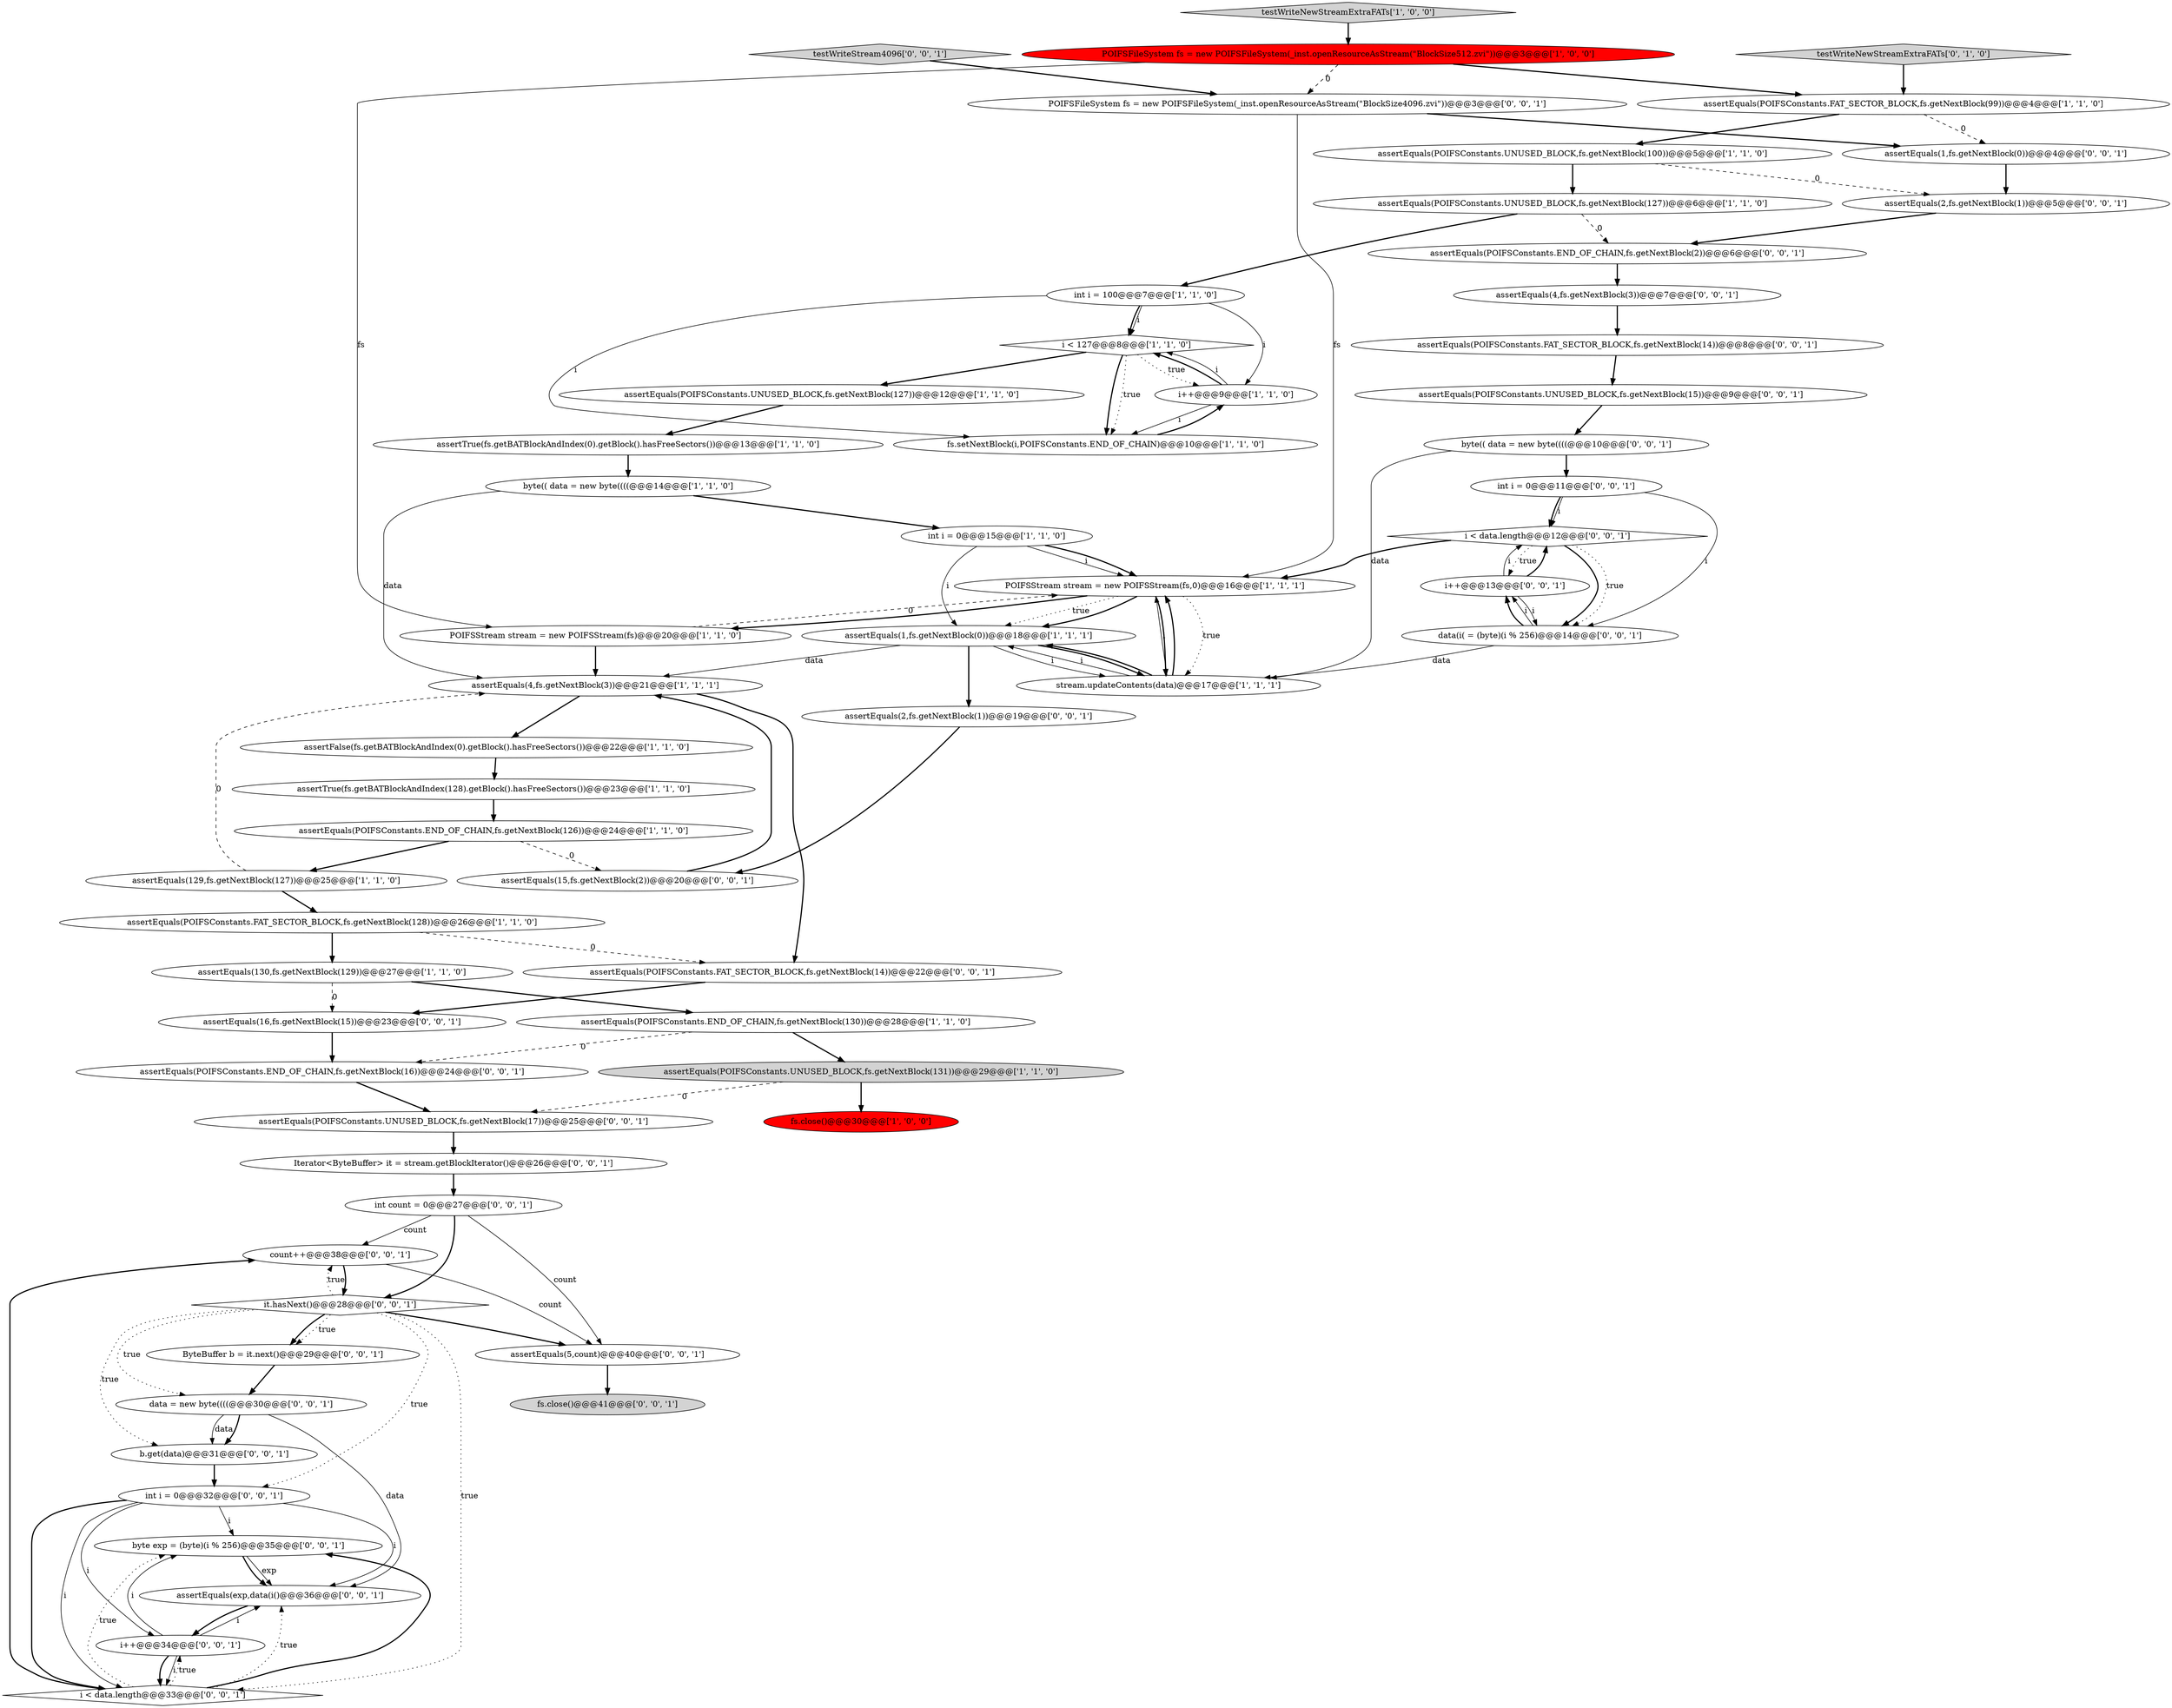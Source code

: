 digraph {
3 [style = filled, label = "POIFSFileSystem fs = new POIFSFileSystem(_inst.openResourceAsStream(\"BlockSize512.zvi\"))@@@3@@@['1', '0', '0']", fillcolor = red, shape = ellipse image = "AAA1AAABBB1BBB"];
42 [style = filled, label = "b.get(data)@@@31@@@['0', '0', '1']", fillcolor = white, shape = ellipse image = "AAA0AAABBB3BBB"];
1 [style = filled, label = "assertTrue(fs.getBATBlockAndIndex(0).getBlock().hasFreeSectors())@@@13@@@['1', '1', '0']", fillcolor = white, shape = ellipse image = "AAA0AAABBB1BBB"];
15 [style = filled, label = "POIFSStream stream = new POIFSStream(fs,0)@@@16@@@['1', '1', '1']", fillcolor = white, shape = ellipse image = "AAA0AAABBB1BBB"];
27 [style = filled, label = "testWriteNewStreamExtraFATs['0', '1', '0']", fillcolor = lightgray, shape = diamond image = "AAA0AAABBB2BBB"];
59 [style = filled, label = "assertEquals(2,fs.getNextBlock(1))@@@5@@@['0', '0', '1']", fillcolor = white, shape = ellipse image = "AAA0AAABBB3BBB"];
29 [style = filled, label = "assertEquals(16,fs.getNextBlock(15))@@@23@@@['0', '0', '1']", fillcolor = white, shape = ellipse image = "AAA0AAABBB3BBB"];
37 [style = filled, label = "int i = 0@@@11@@@['0', '0', '1']", fillcolor = white, shape = ellipse image = "AAA0AAABBB3BBB"];
60 [style = filled, label = "testWriteStream4096['0', '0', '1']", fillcolor = lightgray, shape = diamond image = "AAA0AAABBB3BBB"];
45 [style = filled, label = "assertEquals(POIFSConstants.END_OF_CHAIN,fs.getNextBlock(2))@@@6@@@['0', '0', '1']", fillcolor = white, shape = ellipse image = "AAA0AAABBB3BBB"];
46 [style = filled, label = "assertEquals(POIFSConstants.FAT_SECTOR_BLOCK,fs.getNextBlock(14))@@@8@@@['0', '0', '1']", fillcolor = white, shape = ellipse image = "AAA0AAABBB3BBB"];
34 [style = filled, label = "assertEquals(15,fs.getNextBlock(2))@@@20@@@['0', '0', '1']", fillcolor = white, shape = ellipse image = "AAA0AAABBB3BBB"];
17 [style = filled, label = "assertEquals(129,fs.getNextBlock(127))@@@25@@@['1', '1', '0']", fillcolor = white, shape = ellipse image = "AAA0AAABBB1BBB"];
28 [style = filled, label = "i < data.length@@@12@@@['0', '0', '1']", fillcolor = white, shape = diamond image = "AAA0AAABBB3BBB"];
21 [style = filled, label = "fs.close()@@@30@@@['1', '0', '0']", fillcolor = red, shape = ellipse image = "AAA1AAABBB1BBB"];
50 [style = filled, label = "byte exp = (byte)(i % 256)@@@35@@@['0', '0', '1']", fillcolor = white, shape = ellipse image = "AAA0AAABBB3BBB"];
58 [style = filled, label = "fs.close()@@@41@@@['0', '0', '1']", fillcolor = lightgray, shape = ellipse image = "AAA0AAABBB3BBB"];
41 [style = filled, label = "data = new byte((((@@@30@@@['0', '0', '1']", fillcolor = white, shape = ellipse image = "AAA0AAABBB3BBB"];
4 [style = filled, label = "int i = 100@@@7@@@['1', '1', '0']", fillcolor = white, shape = ellipse image = "AAA0AAABBB1BBB"];
6 [style = filled, label = "assertEquals(4,fs.getNextBlock(3))@@@21@@@['1', '1', '1']", fillcolor = white, shape = ellipse image = "AAA0AAABBB1BBB"];
40 [style = filled, label = "assertEquals(2,fs.getNextBlock(1))@@@19@@@['0', '0', '1']", fillcolor = white, shape = ellipse image = "AAA0AAABBB3BBB"];
51 [style = filled, label = "assertEquals(exp,data(i()@@@36@@@['0', '0', '1']", fillcolor = white, shape = ellipse image = "AAA0AAABBB3BBB"];
12 [style = filled, label = "assertEquals(POIFSConstants.END_OF_CHAIN,fs.getNextBlock(130))@@@28@@@['1', '1', '0']", fillcolor = white, shape = ellipse image = "AAA0AAABBB1BBB"];
30 [style = filled, label = "POIFSFileSystem fs = new POIFSFileSystem(_inst.openResourceAsStream(\"BlockSize4096.zvi\"))@@@3@@@['0', '0', '1']", fillcolor = white, shape = ellipse image = "AAA0AAABBB3BBB"];
57 [style = filled, label = "assertEquals(4,fs.getNextBlock(3))@@@7@@@['0', '0', '1']", fillcolor = white, shape = ellipse image = "AAA0AAABBB3BBB"];
48 [style = filled, label = "count++@@@38@@@['0', '0', '1']", fillcolor = white, shape = ellipse image = "AAA0AAABBB3BBB"];
26 [style = filled, label = "assertFalse(fs.getBATBlockAndIndex(0).getBlock().hasFreeSectors())@@@22@@@['1', '1', '0']", fillcolor = white, shape = ellipse image = "AAA0AAABBB1BBB"];
35 [style = filled, label = "ByteBuffer b = it.next()@@@29@@@['0', '0', '1']", fillcolor = white, shape = ellipse image = "AAA0AAABBB3BBB"];
44 [style = filled, label = "assertEquals(POIFSConstants.END_OF_CHAIN,fs.getNextBlock(16))@@@24@@@['0', '0', '1']", fillcolor = white, shape = ellipse image = "AAA0AAABBB3BBB"];
5 [style = filled, label = "assertEquals(1,fs.getNextBlock(0))@@@18@@@['1', '1', '1']", fillcolor = white, shape = ellipse image = "AAA0AAABBB1BBB"];
54 [style = filled, label = "int count = 0@@@27@@@['0', '0', '1']", fillcolor = white, shape = ellipse image = "AAA0AAABBB3BBB"];
22 [style = filled, label = "assertEquals(POIFSConstants.UNUSED_BLOCK,fs.getNextBlock(100))@@@5@@@['1', '1', '0']", fillcolor = white, shape = ellipse image = "AAA0AAABBB1BBB"];
47 [style = filled, label = "i++@@@13@@@['0', '0', '1']", fillcolor = white, shape = ellipse image = "AAA0AAABBB3BBB"];
8 [style = filled, label = "i < 127@@@8@@@['1', '1', '0']", fillcolor = white, shape = diamond image = "AAA0AAABBB1BBB"];
18 [style = filled, label = "assertEquals(POIFSConstants.UNUSED_BLOCK,fs.getNextBlock(127))@@@6@@@['1', '1', '0']", fillcolor = white, shape = ellipse image = "AAA0AAABBB1BBB"];
36 [style = filled, label = "byte(( data = new byte((((@@@10@@@['0', '0', '1']", fillcolor = white, shape = ellipse image = "AAA0AAABBB3BBB"];
0 [style = filled, label = "i++@@@9@@@['1', '1', '0']", fillcolor = white, shape = ellipse image = "AAA0AAABBB1BBB"];
33 [style = filled, label = "Iterator<ByteBuffer> it = stream.getBlockIterator()@@@26@@@['0', '0', '1']", fillcolor = white, shape = ellipse image = "AAA0AAABBB3BBB"];
25 [style = filled, label = "assertTrue(fs.getBATBlockAndIndex(128).getBlock().hasFreeSectors())@@@23@@@['1', '1', '0']", fillcolor = white, shape = ellipse image = "AAA0AAABBB1BBB"];
49 [style = filled, label = "it.hasNext()@@@28@@@['0', '0', '1']", fillcolor = white, shape = diamond image = "AAA0AAABBB3BBB"];
38 [style = filled, label = "i++@@@34@@@['0', '0', '1']", fillcolor = white, shape = ellipse image = "AAA0AAABBB3BBB"];
13 [style = filled, label = "byte(( data = new byte((((@@@14@@@['1', '1', '0']", fillcolor = white, shape = ellipse image = "AAA0AAABBB1BBB"];
10 [style = filled, label = "assertEquals(130,fs.getNextBlock(129))@@@27@@@['1', '1', '0']", fillcolor = white, shape = ellipse image = "AAA0AAABBB1BBB"];
23 [style = filled, label = "assertEquals(POIFSConstants.FAT_SECTOR_BLOCK,fs.getNextBlock(99))@@@4@@@['1', '1', '0']", fillcolor = white, shape = ellipse image = "AAA0AAABBB1BBB"];
2 [style = filled, label = "assertEquals(POIFSConstants.FAT_SECTOR_BLOCK,fs.getNextBlock(128))@@@26@@@['1', '1', '0']", fillcolor = white, shape = ellipse image = "AAA0AAABBB1BBB"];
24 [style = filled, label = "fs.setNextBlock(i,POIFSConstants.END_OF_CHAIN)@@@10@@@['1', '1', '0']", fillcolor = white, shape = ellipse image = "AAA0AAABBB1BBB"];
39 [style = filled, label = "data(i( = (byte)(i % 256)@@@14@@@['0', '0', '1']", fillcolor = white, shape = ellipse image = "AAA0AAABBB3BBB"];
56 [style = filled, label = "assertEquals(5,count)@@@40@@@['0', '0', '1']", fillcolor = white, shape = ellipse image = "AAA0AAABBB3BBB"];
55 [style = filled, label = "assertEquals(POIFSConstants.UNUSED_BLOCK,fs.getNextBlock(17))@@@25@@@['0', '0', '1']", fillcolor = white, shape = ellipse image = "AAA0AAABBB3BBB"];
7 [style = filled, label = "testWriteNewStreamExtraFATs['1', '0', '0']", fillcolor = lightgray, shape = diamond image = "AAA0AAABBB1BBB"];
53 [style = filled, label = "assertEquals(POIFSConstants.UNUSED_BLOCK,fs.getNextBlock(15))@@@9@@@['0', '0', '1']", fillcolor = white, shape = ellipse image = "AAA0AAABBB3BBB"];
32 [style = filled, label = "assertEquals(POIFSConstants.FAT_SECTOR_BLOCK,fs.getNextBlock(14))@@@22@@@['0', '0', '1']", fillcolor = white, shape = ellipse image = "AAA0AAABBB3BBB"];
52 [style = filled, label = "i < data.length@@@33@@@['0', '0', '1']", fillcolor = white, shape = diamond image = "AAA0AAABBB3BBB"];
16 [style = filled, label = "assertEquals(POIFSConstants.UNUSED_BLOCK,fs.getNextBlock(131))@@@29@@@['1', '1', '0']", fillcolor = lightgray, shape = ellipse image = "AAA0AAABBB1BBB"];
11 [style = filled, label = "int i = 0@@@15@@@['1', '1', '0']", fillcolor = white, shape = ellipse image = "AAA0AAABBB1BBB"];
19 [style = filled, label = "assertEquals(POIFSConstants.UNUSED_BLOCK,fs.getNextBlock(127))@@@12@@@['1', '1', '0']", fillcolor = white, shape = ellipse image = "AAA0AAABBB1BBB"];
31 [style = filled, label = "int i = 0@@@32@@@['0', '0', '1']", fillcolor = white, shape = ellipse image = "AAA0AAABBB3BBB"];
9 [style = filled, label = "POIFSStream stream = new POIFSStream(fs)@@@20@@@['1', '1', '0']", fillcolor = white, shape = ellipse image = "AAA0AAABBB1BBB"];
20 [style = filled, label = "stream.updateContents(data)@@@17@@@['1', '1', '1']", fillcolor = white, shape = ellipse image = "AAA0AAABBB1BBB"];
43 [style = filled, label = "assertEquals(1,fs.getNextBlock(0))@@@4@@@['0', '0', '1']", fillcolor = white, shape = ellipse image = "AAA0AAABBB3BBB"];
14 [style = filled, label = "assertEquals(POIFSConstants.END_OF_CHAIN,fs.getNextBlock(126))@@@24@@@['1', '1', '0']", fillcolor = white, shape = ellipse image = "AAA0AAABBB1BBB"];
37->28 [style = bold, label=""];
5->20 [style = bold, label=""];
38->52 [style = bold, label=""];
35->41 [style = bold, label=""];
2->32 [style = dashed, label="0"];
38->52 [style = solid, label="i"];
15->20 [style = dotted, label="true"];
14->17 [style = bold, label=""];
25->14 [style = bold, label=""];
52->51 [style = dotted, label="true"];
1->13 [style = bold, label=""];
9->6 [style = bold, label=""];
45->57 [style = bold, label=""];
23->43 [style = dashed, label="0"];
53->36 [style = bold, label=""];
19->1 [style = bold, label=""];
23->22 [style = bold, label=""];
41->42 [style = solid, label="data"];
10->12 [style = bold, label=""];
15->20 [style = bold, label=""];
0->8 [style = bold, label=""];
13->6 [style = solid, label="data"];
12->44 [style = dashed, label="0"];
29->44 [style = bold, label=""];
4->8 [style = bold, label=""];
49->56 [style = bold, label=""];
8->0 [style = dotted, label="true"];
39->47 [style = bold, label=""];
38->51 [style = solid, label="i"];
50->51 [style = solid, label="exp"];
20->15 [style = bold, label=""];
57->46 [style = bold, label=""];
49->48 [style = dotted, label="true"];
9->15 [style = dashed, label="0"];
6->32 [style = bold, label=""];
48->49 [style = bold, label=""];
54->49 [style = bold, label=""];
54->56 [style = solid, label="count"];
24->0 [style = bold, label=""];
48->56 [style = solid, label="count"];
47->28 [style = bold, label=""];
54->48 [style = solid, label="count"];
36->20 [style = solid, label="data"];
42->31 [style = bold, label=""];
40->34 [style = bold, label=""];
18->45 [style = dashed, label="0"];
10->29 [style = dashed, label="0"];
11->5 [style = solid, label="i"];
13->11 [style = bold, label=""];
4->8 [style = solid, label="i"];
31->50 [style = solid, label="i"];
37->39 [style = solid, label="i"];
56->58 [style = bold, label=""];
3->23 [style = bold, label=""];
22->18 [style = bold, label=""];
44->55 [style = bold, label=""];
18->4 [style = bold, label=""];
17->2 [style = bold, label=""];
49->41 [style = dotted, label="true"];
15->9 [style = bold, label=""];
52->48 [style = bold, label=""];
0->8 [style = solid, label="i"];
37->28 [style = solid, label="i"];
4->0 [style = solid, label="i"];
36->37 [style = bold, label=""];
20->15 [style = solid, label="i"];
8->24 [style = bold, label=""];
15->5 [style = dotted, label="true"];
47->28 [style = solid, label="i"];
43->59 [style = bold, label=""];
3->30 [style = dashed, label="0"];
6->26 [style = bold, label=""];
49->35 [style = bold, label=""];
30->43 [style = bold, label=""];
31->52 [style = bold, label=""];
59->45 [style = bold, label=""];
28->39 [style = bold, label=""];
31->38 [style = solid, label="i"];
47->39 [style = solid, label="i"];
2->10 [style = bold, label=""];
22->59 [style = dashed, label="0"];
8->24 [style = dotted, label="true"];
49->42 [style = dotted, label="true"];
52->50 [style = dotted, label="true"];
49->52 [style = dotted, label="true"];
52->50 [style = bold, label=""];
3->9 [style = solid, label="fs"];
5->40 [style = bold, label=""];
31->52 [style = solid, label="i"];
5->6 [style = solid, label="data"];
20->5 [style = solid, label="i"];
52->38 [style = dotted, label="true"];
28->15 [style = bold, label=""];
28->47 [style = dotted, label="true"];
5->20 [style = solid, label="i"];
14->34 [style = dashed, label="0"];
38->50 [style = solid, label="i"];
8->19 [style = bold, label=""];
26->25 [style = bold, label=""];
46->53 [style = bold, label=""];
49->31 [style = dotted, label="true"];
30->15 [style = solid, label="fs"];
12->16 [style = bold, label=""];
39->47 [style = solid, label="i"];
11->15 [style = solid, label="i"];
7->3 [style = bold, label=""];
15->5 [style = bold, label=""];
11->15 [style = bold, label=""];
39->20 [style = solid, label="data"];
20->5 [style = bold, label=""];
32->29 [style = bold, label=""];
4->24 [style = solid, label="i"];
41->51 [style = solid, label="data"];
49->35 [style = dotted, label="true"];
51->38 [style = bold, label=""];
16->21 [style = bold, label=""];
50->51 [style = bold, label=""];
34->6 [style = bold, label=""];
0->24 [style = solid, label="i"];
60->30 [style = bold, label=""];
17->6 [style = dashed, label="0"];
27->23 [style = bold, label=""];
16->55 [style = dashed, label="0"];
28->39 [style = dotted, label="true"];
33->54 [style = bold, label=""];
31->51 [style = solid, label="i"];
55->33 [style = bold, label=""];
41->42 [style = bold, label=""];
}
